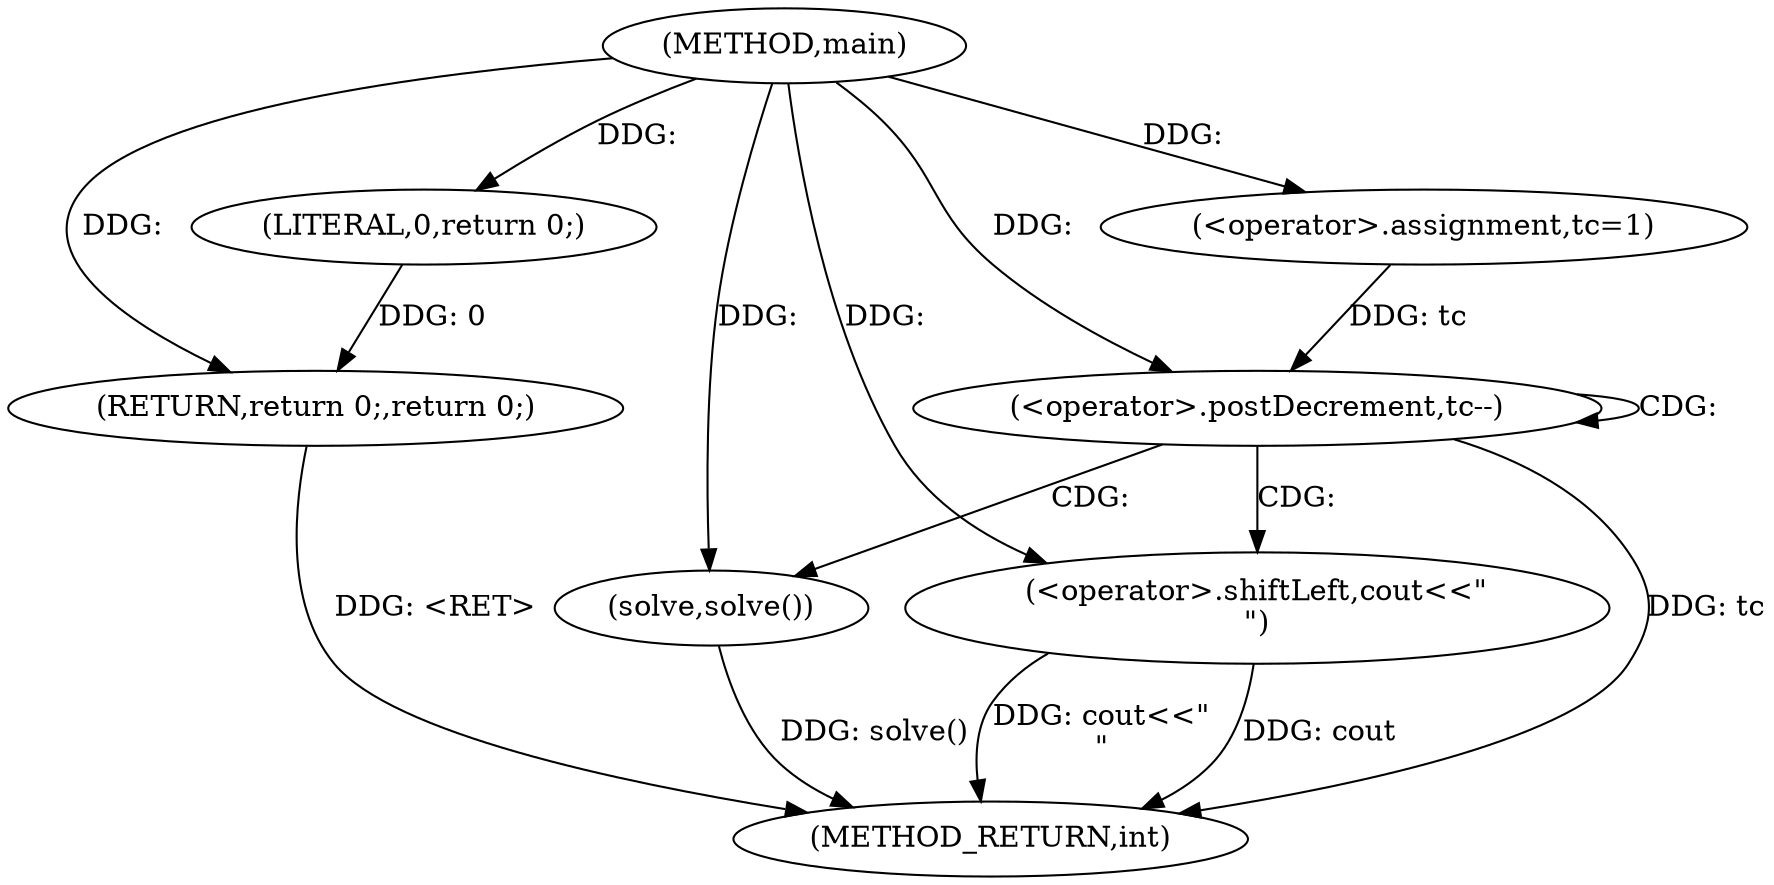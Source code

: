 digraph "main" {  
"1000158" [label = "(METHOD,main)" ]
"1000174" [label = "(METHOD_RETURN,int)" ]
"1000161" [label = "(<operator>.assignment,tc=1)" ]
"1000172" [label = "(RETURN,return 0;,return 0;)" ]
"1000165" [label = "(<operator>.postDecrement,tc--)" ]
"1000173" [label = "(LITERAL,0,return 0;)" ]
"1000168" [label = "(solve,solve())" ]
"1000169" [label = "(<operator>.shiftLeft,cout<<\"\n\")" ]
  "1000172" -> "1000174"  [ label = "DDG: <RET>"] 
  "1000165" -> "1000174"  [ label = "DDG: tc"] 
  "1000168" -> "1000174"  [ label = "DDG: solve()"] 
  "1000169" -> "1000174"  [ label = "DDG: cout<<\"\n\""] 
  "1000169" -> "1000174"  [ label = "DDG: cout"] 
  "1000158" -> "1000161"  [ label = "DDG: "] 
  "1000173" -> "1000172"  [ label = "DDG: 0"] 
  "1000158" -> "1000172"  [ label = "DDG: "] 
  "1000158" -> "1000173"  [ label = "DDG: "] 
  "1000161" -> "1000165"  [ label = "DDG: tc"] 
  "1000158" -> "1000165"  [ label = "DDG: "] 
  "1000158" -> "1000168"  [ label = "DDG: "] 
  "1000158" -> "1000169"  [ label = "DDG: "] 
  "1000165" -> "1000168"  [ label = "CDG: "] 
  "1000165" -> "1000165"  [ label = "CDG: "] 
  "1000165" -> "1000169"  [ label = "CDG: "] 
}
